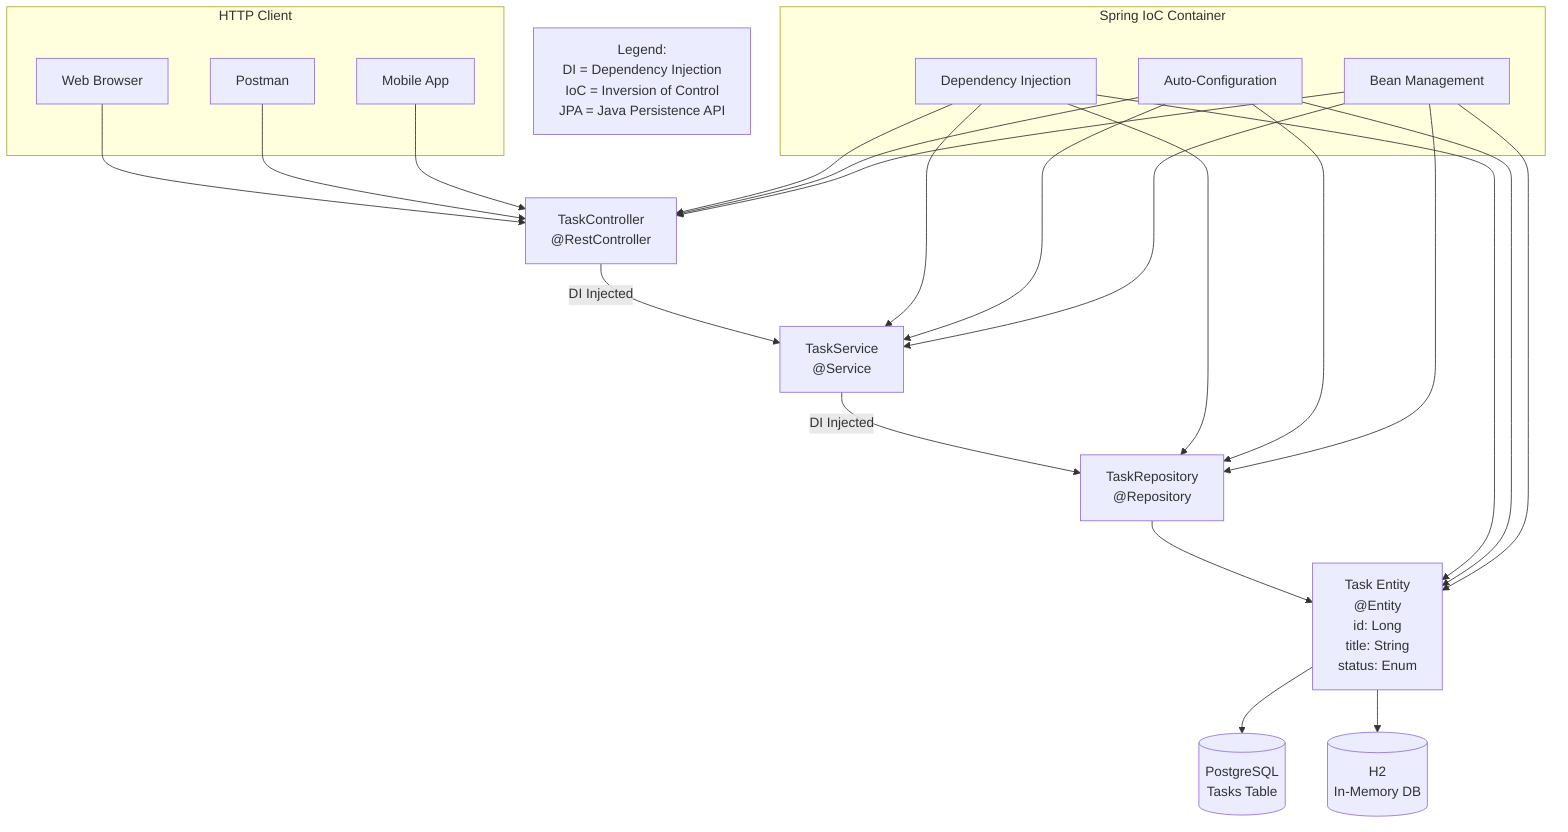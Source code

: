 graph TB

%% External Clients
    subgraph "HTTP Client"
        WebBrowser[Web Browser]
        Postman[Postman]
        MobileApp[Mobile App]
    end

%% Spring Boot Layers
    TaskController["TaskController\n@RestController"]
    TaskService["TaskService\n@Service"]
    TaskRepository["TaskRepository\n@Repository"]
    TaskEntity["Task Entity\n@Entity\nid: Long\ntitle: String\nstatus: Enum"]

%% Databases
    PostgreSQL[(PostgreSQL\nTasks Table)]
    H2[(H2\nIn-Memory DB)]

%% Spring IoC Container
    subgraph "Spring IoC Container"
        DI[Dependency Injection]
        AutoConf[Auto-Configuration]
        BeanMgmt[Bean Management]
    end

%% Connections
    WebBrowser --> TaskController
    Postman --> TaskController
    MobileApp --> TaskController

    TaskController -->|DI Injected| TaskService
    TaskService -->|DI Injected| TaskRepository
    TaskRepository --> TaskEntity
    TaskEntity --> PostgreSQL
    TaskEntity --> H2

    DI --> TaskController
    DI --> TaskService
    DI --> TaskRepository
    DI --> TaskEntity

    AutoConf --> TaskController
    AutoConf --> TaskService
    AutoConf --> TaskRepository
    AutoConf --> TaskEntity

    BeanMgmt --> TaskController
    BeanMgmt --> TaskService
    BeanMgmt --> TaskRepository
    BeanMgmt --> TaskEntity

%% Legend as a dummy node
    Legend["Legend:
DI = Dependency Injection
IoC = Inversion of Control
JPA = Java Persistence API"]